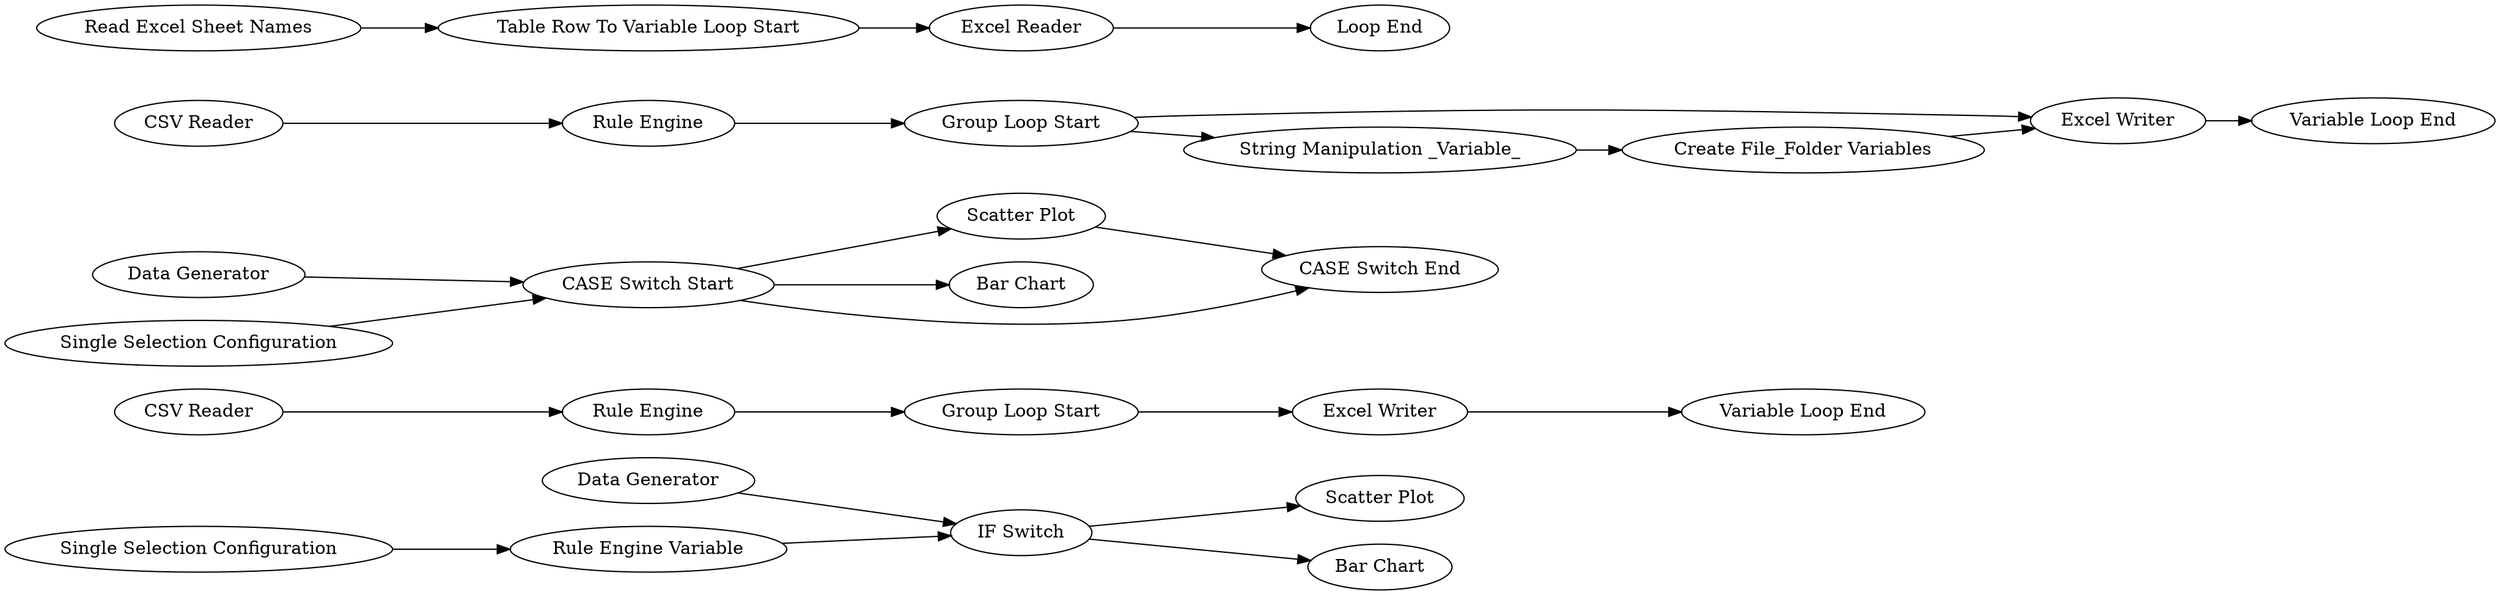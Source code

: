 digraph {
	"-2748810574626083213_23" [label="IF Switch"]
	"-2748810574626083213_5" [label="Scatter Plot"]
	"-2748810574626083213_16" [label="Excel Writer"]
	"-2748810574626083213_29" [label="Data Generator"]
	"-2748810574626083213_26" [label="Scatter Plot"]
	"-2748810574626083213_22" [label="Single Selection Configuration"]
	"-2748810574626083213_1" [label="CSV Reader"]
	"-2748810574626083213_9" [label="Excel Writer"]
	"-2748810574626083213_17" [label="Read Excel Sheet Names"]
	"-2748810574626083213_3" [label="Rule Engine"]
	"-2748810574626083213_6" [label="Bar Chart"]
	"-2748810574626083213_8" [label="Create File_Folder Variables"]
	"-2748810574626083213_27" [label="Bar Chart"]
	"-2748810574626083213_30" [label="CASE Switch Start"]
	"-2748810574626083213_21" [label="Loop End"]
	"-2748810574626083213_25" [label="Single Selection Configuration"]
	"-2748810574626083213_13" [label="CSV Reader"]
	"-2748810574626083213_20" [label="Excel Reader"]
	"-2748810574626083213_12" [label="Rule Engine"]
	"-2748810574626083213_4" [label="Data Generator"]
	"-2748810574626083213_10" [label="Variable Loop End"]
	"-2748810574626083213_7" [label="Group Loop Start"]
	"-2748810574626083213_18" [label="Table Row To Variable Loop Start"]
	"-2748810574626083213_14" [label="Variable Loop End"]
	"-2748810574626083213_40" [label="String Manipulation _Variable_"]
	"-2748810574626083213_31" [label="CASE Switch End"]
	"-2748810574626083213_24" [label="Rule Engine Variable"]
	"-2748810574626083213_15" [label="Group Loop Start"]
	"-2748810574626083213_16" -> "-2748810574626083213_14"
	"-2748810574626083213_26" -> "-2748810574626083213_31"
	"-2748810574626083213_17" -> "-2748810574626083213_18"
	"-2748810574626083213_18" -> "-2748810574626083213_20"
	"-2748810574626083213_29" -> "-2748810574626083213_30"
	"-2748810574626083213_12" -> "-2748810574626083213_15"
	"-2748810574626083213_23" -> "-2748810574626083213_6"
	"-2748810574626083213_7" -> "-2748810574626083213_9"
	"-2748810574626083213_13" -> "-2748810574626083213_12"
	"-2748810574626083213_23" -> "-2748810574626083213_5"
	"-2748810574626083213_30" -> "-2748810574626083213_26"
	"-2748810574626083213_8" -> "-2748810574626083213_9"
	"-2748810574626083213_7" -> "-2748810574626083213_40"
	"-2748810574626083213_22" -> "-2748810574626083213_24"
	"-2748810574626083213_30" -> "-2748810574626083213_27"
	"-2748810574626083213_20" -> "-2748810574626083213_21"
	"-2748810574626083213_25" -> "-2748810574626083213_30"
	"-2748810574626083213_3" -> "-2748810574626083213_7"
	"-2748810574626083213_15" -> "-2748810574626083213_16"
	"-2748810574626083213_4" -> "-2748810574626083213_23"
	"-2748810574626083213_24" -> "-2748810574626083213_23"
	"-2748810574626083213_30" -> "-2748810574626083213_31"
	"-2748810574626083213_9" -> "-2748810574626083213_10"
	"-2748810574626083213_1" -> "-2748810574626083213_3"
	"-2748810574626083213_40" -> "-2748810574626083213_8"
	rankdir=LR
}
